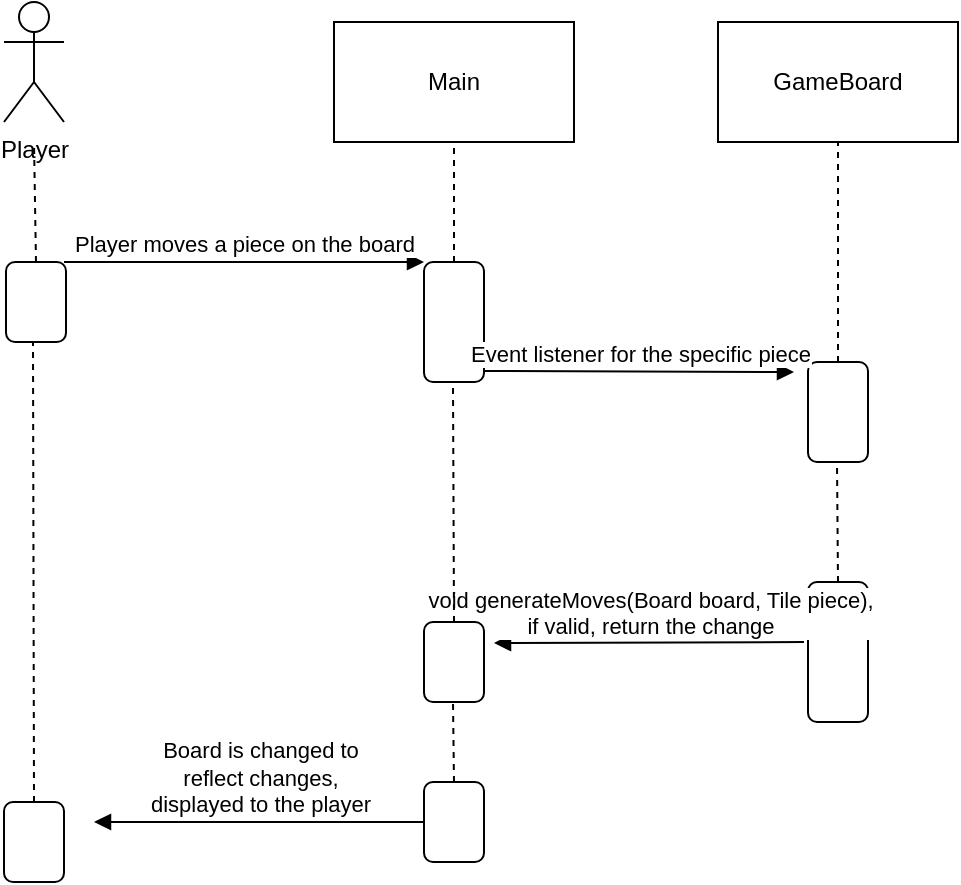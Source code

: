 <mxfile version="21.0.8" type="device"><diagram name="Page-1" id="7TRxA94v8iGbrBI8Rp5W"><mxGraphModel dx="880" dy="391" grid="1" gridSize="10" guides="1" tooltips="1" connect="1" arrows="1" fold="1" page="1" pageScale="1" pageWidth="850" pageHeight="1100" math="0" shadow="0"><root><mxCell id="0"/><mxCell id="1" parent="0"/><mxCell id="RxcQQeRED3Flr8Tef2Dk-2" value="Main" style="rounded=0;whiteSpace=wrap;html=1;" parent="1" vertex="1"><mxGeometry x="450" y="230" width="120" height="60" as="geometry"/></mxCell><mxCell id="RxcQQeRED3Flr8Tef2Dk-3" value="GameBoard" style="rounded=0;whiteSpace=wrap;html=1;" parent="1" vertex="1"><mxGeometry x="642" y="230" width="120" height="60" as="geometry"/></mxCell><mxCell id="RxcQQeRED3Flr8Tef2Dk-4" value="" style="rounded=1;whiteSpace=wrap;html=1;" parent="1" vertex="1"><mxGeometry x="286" y="350" width="30" height="40" as="geometry"/></mxCell><mxCell id="RxcQQeRED3Flr8Tef2Dk-5" value="" style="endArrow=none;dashed=1;html=1;rounded=0;exitX=0.5;exitY=0;exitDx=0;exitDy=0;" parent="1" source="RxcQQeRED3Flr8Tef2Dk-4" edge="1"><mxGeometry width="50" height="50" relative="1" as="geometry"><mxPoint x="250" y="340" as="sourcePoint"/><mxPoint x="300" y="290" as="targetPoint"/></mxGeometry></mxCell><mxCell id="RxcQQeRED3Flr8Tef2Dk-7" value="Player moves a piece on the board" style="html=1;verticalAlign=bottom;endArrow=block;edgeStyle=elbowEdgeStyle;elbow=vertical;curved=0;rounded=0;entryX=0;entryY=0;entryDx=0;entryDy=0;" parent="1" target="RxcQQeRED3Flr8Tef2Dk-10" edge="1"><mxGeometry width="80" relative="1" as="geometry"><mxPoint x="315" y="350" as="sourcePoint"/><mxPoint x="500" y="350" as="targetPoint"/></mxGeometry></mxCell><mxCell id="RxcQQeRED3Flr8Tef2Dk-8" value="Player" style="shape=umlActor;verticalLabelPosition=bottom;verticalAlign=top;html=1;" parent="1" vertex="1"><mxGeometry x="285" y="220" width="30" height="60" as="geometry"/></mxCell><mxCell id="RxcQQeRED3Flr8Tef2Dk-10" value="" style="rounded=1;whiteSpace=wrap;html=1;" parent="1" vertex="1"><mxGeometry x="495" y="350" width="30" height="60" as="geometry"/></mxCell><mxCell id="RxcQQeRED3Flr8Tef2Dk-11" value="" style="endArrow=none;dashed=1;html=1;rounded=0;exitX=0.5;exitY=0;exitDx=0;exitDy=0;" parent="1" source="RxcQQeRED3Flr8Tef2Dk-10" edge="1"><mxGeometry width="50" height="50" relative="1" as="geometry"><mxPoint x="460" y="340" as="sourcePoint"/><mxPoint x="510" y="290" as="targetPoint"/></mxGeometry></mxCell><mxCell id="RxcQQeRED3Flr8Tef2Dk-13" value="" style="rounded=1;whiteSpace=wrap;html=1;" parent="1" vertex="1"><mxGeometry x="687" y="400" width="30" height="50" as="geometry"/></mxCell><mxCell id="RxcQQeRED3Flr8Tef2Dk-14" value="" style="endArrow=none;dashed=1;html=1;rounded=0;exitX=0.5;exitY=0;exitDx=0;exitDy=0;" parent="1" source="RxcQQeRED3Flr8Tef2Dk-13" edge="1"><mxGeometry width="50" height="50" relative="1" as="geometry"><mxPoint x="652" y="340" as="sourcePoint"/><mxPoint x="702" y="290" as="targetPoint"/></mxGeometry></mxCell><mxCell id="RxcQQeRED3Flr8Tef2Dk-18" value="Event listener for the specific piece" style="html=1;verticalAlign=bottom;endArrow=block;edgeStyle=elbowEdgeStyle;elbow=vertical;curved=0;rounded=0;" parent="1" edge="1"><mxGeometry width="80" relative="1" as="geometry"><mxPoint x="525" y="404.5" as="sourcePoint"/><mxPoint x="680" y="405" as="targetPoint"/></mxGeometry></mxCell><mxCell id="bDqi2812ipN2xqXv9j9r-2" value="" style="endArrow=none;dashed=1;html=1;rounded=0;" parent="1" edge="1"><mxGeometry width="50" height="50" relative="1" as="geometry"><mxPoint x="702" y="510" as="sourcePoint"/><mxPoint x="701.5" y="450" as="targetPoint"/></mxGeometry></mxCell><mxCell id="bDqi2812ipN2xqXv9j9r-3" value="" style="rounded=1;whiteSpace=wrap;html=1;" parent="1" vertex="1"><mxGeometry x="687" y="510" width="30" height="70" as="geometry"/></mxCell><mxCell id="bDqi2812ipN2xqXv9j9r-5" value="&lt;div&gt;void generateMoves(Board board, Tile piece),&lt;/div&gt;&lt;div&gt;if valid, return the change&lt;/div&gt;" style="html=1;verticalAlign=bottom;endArrow=block;edgeStyle=elbowEdgeStyle;elbow=vertical;curved=0;rounded=0;" parent="1" edge="1"><mxGeometry width="80" relative="1" as="geometry"><mxPoint x="685" y="540" as="sourcePoint"/><mxPoint x="530" y="541" as="targetPoint"/></mxGeometry></mxCell><mxCell id="bDqi2812ipN2xqXv9j9r-6" value="" style="rounded=1;whiteSpace=wrap;html=1;" parent="1" vertex="1"><mxGeometry x="495" y="530" width="30" height="40" as="geometry"/></mxCell><mxCell id="bDqi2812ipN2xqXv9j9r-7" value="" style="endArrow=none;dashed=1;html=1;rounded=0;exitX=0.5;exitY=0;exitDx=0;exitDy=0;" parent="1" source="bDqi2812ipN2xqXv9j9r-6" edge="1"><mxGeometry width="50" height="50" relative="1" as="geometry"><mxPoint x="509.5" y="470" as="sourcePoint"/><mxPoint x="509.5" y="410" as="targetPoint"/></mxGeometry></mxCell><mxCell id="bDqi2812ipN2xqXv9j9r-8" value="" style="rounded=1;whiteSpace=wrap;html=1;" parent="1" vertex="1"><mxGeometry x="285" y="620" width="30" height="40" as="geometry"/></mxCell><mxCell id="bDqi2812ipN2xqXv9j9r-9" value="" style="endArrow=none;dashed=1;html=1;rounded=0;exitX=0.5;exitY=0;exitDx=0;exitDy=0;" parent="1" source="bDqi2812ipN2xqXv9j9r-8" edge="1"><mxGeometry width="50" height="50" relative="1" as="geometry"><mxPoint x="300" y="510" as="sourcePoint"/><mxPoint x="299.5" y="390" as="targetPoint"/></mxGeometry></mxCell><mxCell id="bDqi2812ipN2xqXv9j9r-10" value="" style="endArrow=none;dashed=1;html=1;rounded=0;" parent="1" edge="1"><mxGeometry width="50" height="50" relative="1" as="geometry"><mxPoint x="510" y="610" as="sourcePoint"/><mxPoint x="509.5" y="570" as="targetPoint"/></mxGeometry></mxCell><mxCell id="bDqi2812ipN2xqXv9j9r-11" value="" style="rounded=1;whiteSpace=wrap;html=1;" parent="1" vertex="1"><mxGeometry x="495" y="610" width="30" height="40" as="geometry"/></mxCell><mxCell id="bDqi2812ipN2xqXv9j9r-13" value="&lt;div&gt;Board is changed to &lt;br&gt;&lt;/div&gt;&lt;div&gt;reflect changes,&lt;/div&gt;&lt;div&gt;displayed to the player&lt;/div&gt;" style="html=1;verticalAlign=bottom;endArrow=block;edgeStyle=elbowEdgeStyle;elbow=vertical;curved=0;rounded=0;exitX=0;exitY=0.5;exitDx=0;exitDy=0;" parent="1" source="bDqi2812ipN2xqXv9j9r-11" edge="1"><mxGeometry width="80" relative="1" as="geometry"><mxPoint x="390" y="629.5" as="sourcePoint"/><mxPoint x="330" y="630" as="targetPoint"/></mxGeometry></mxCell></root></mxGraphModel></diagram></mxfile>